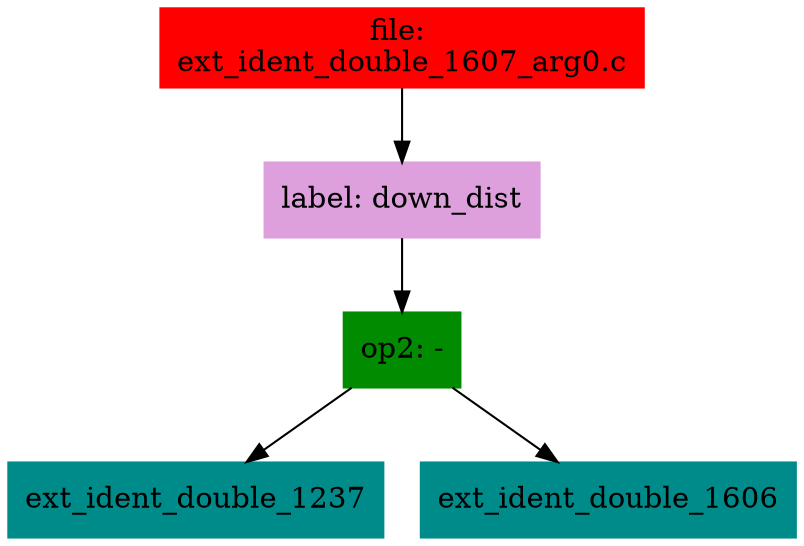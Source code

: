 digraph G {
node [shape=box]

0 [label="file: 
ext_ident_double_1607_arg0.c",color=red, style=filled]
1 [label="label: down_dist",color=plum, style=filled]
0 -> 1
2 [label="op2: -",color=green4, style=filled]
1 -> 2
3 [label="ext_ident_double_1237",color=cyan4, style=filled]
2 -> 3
653 [label="ext_ident_double_1606",color=cyan4, style=filled]
2 -> 653


}


